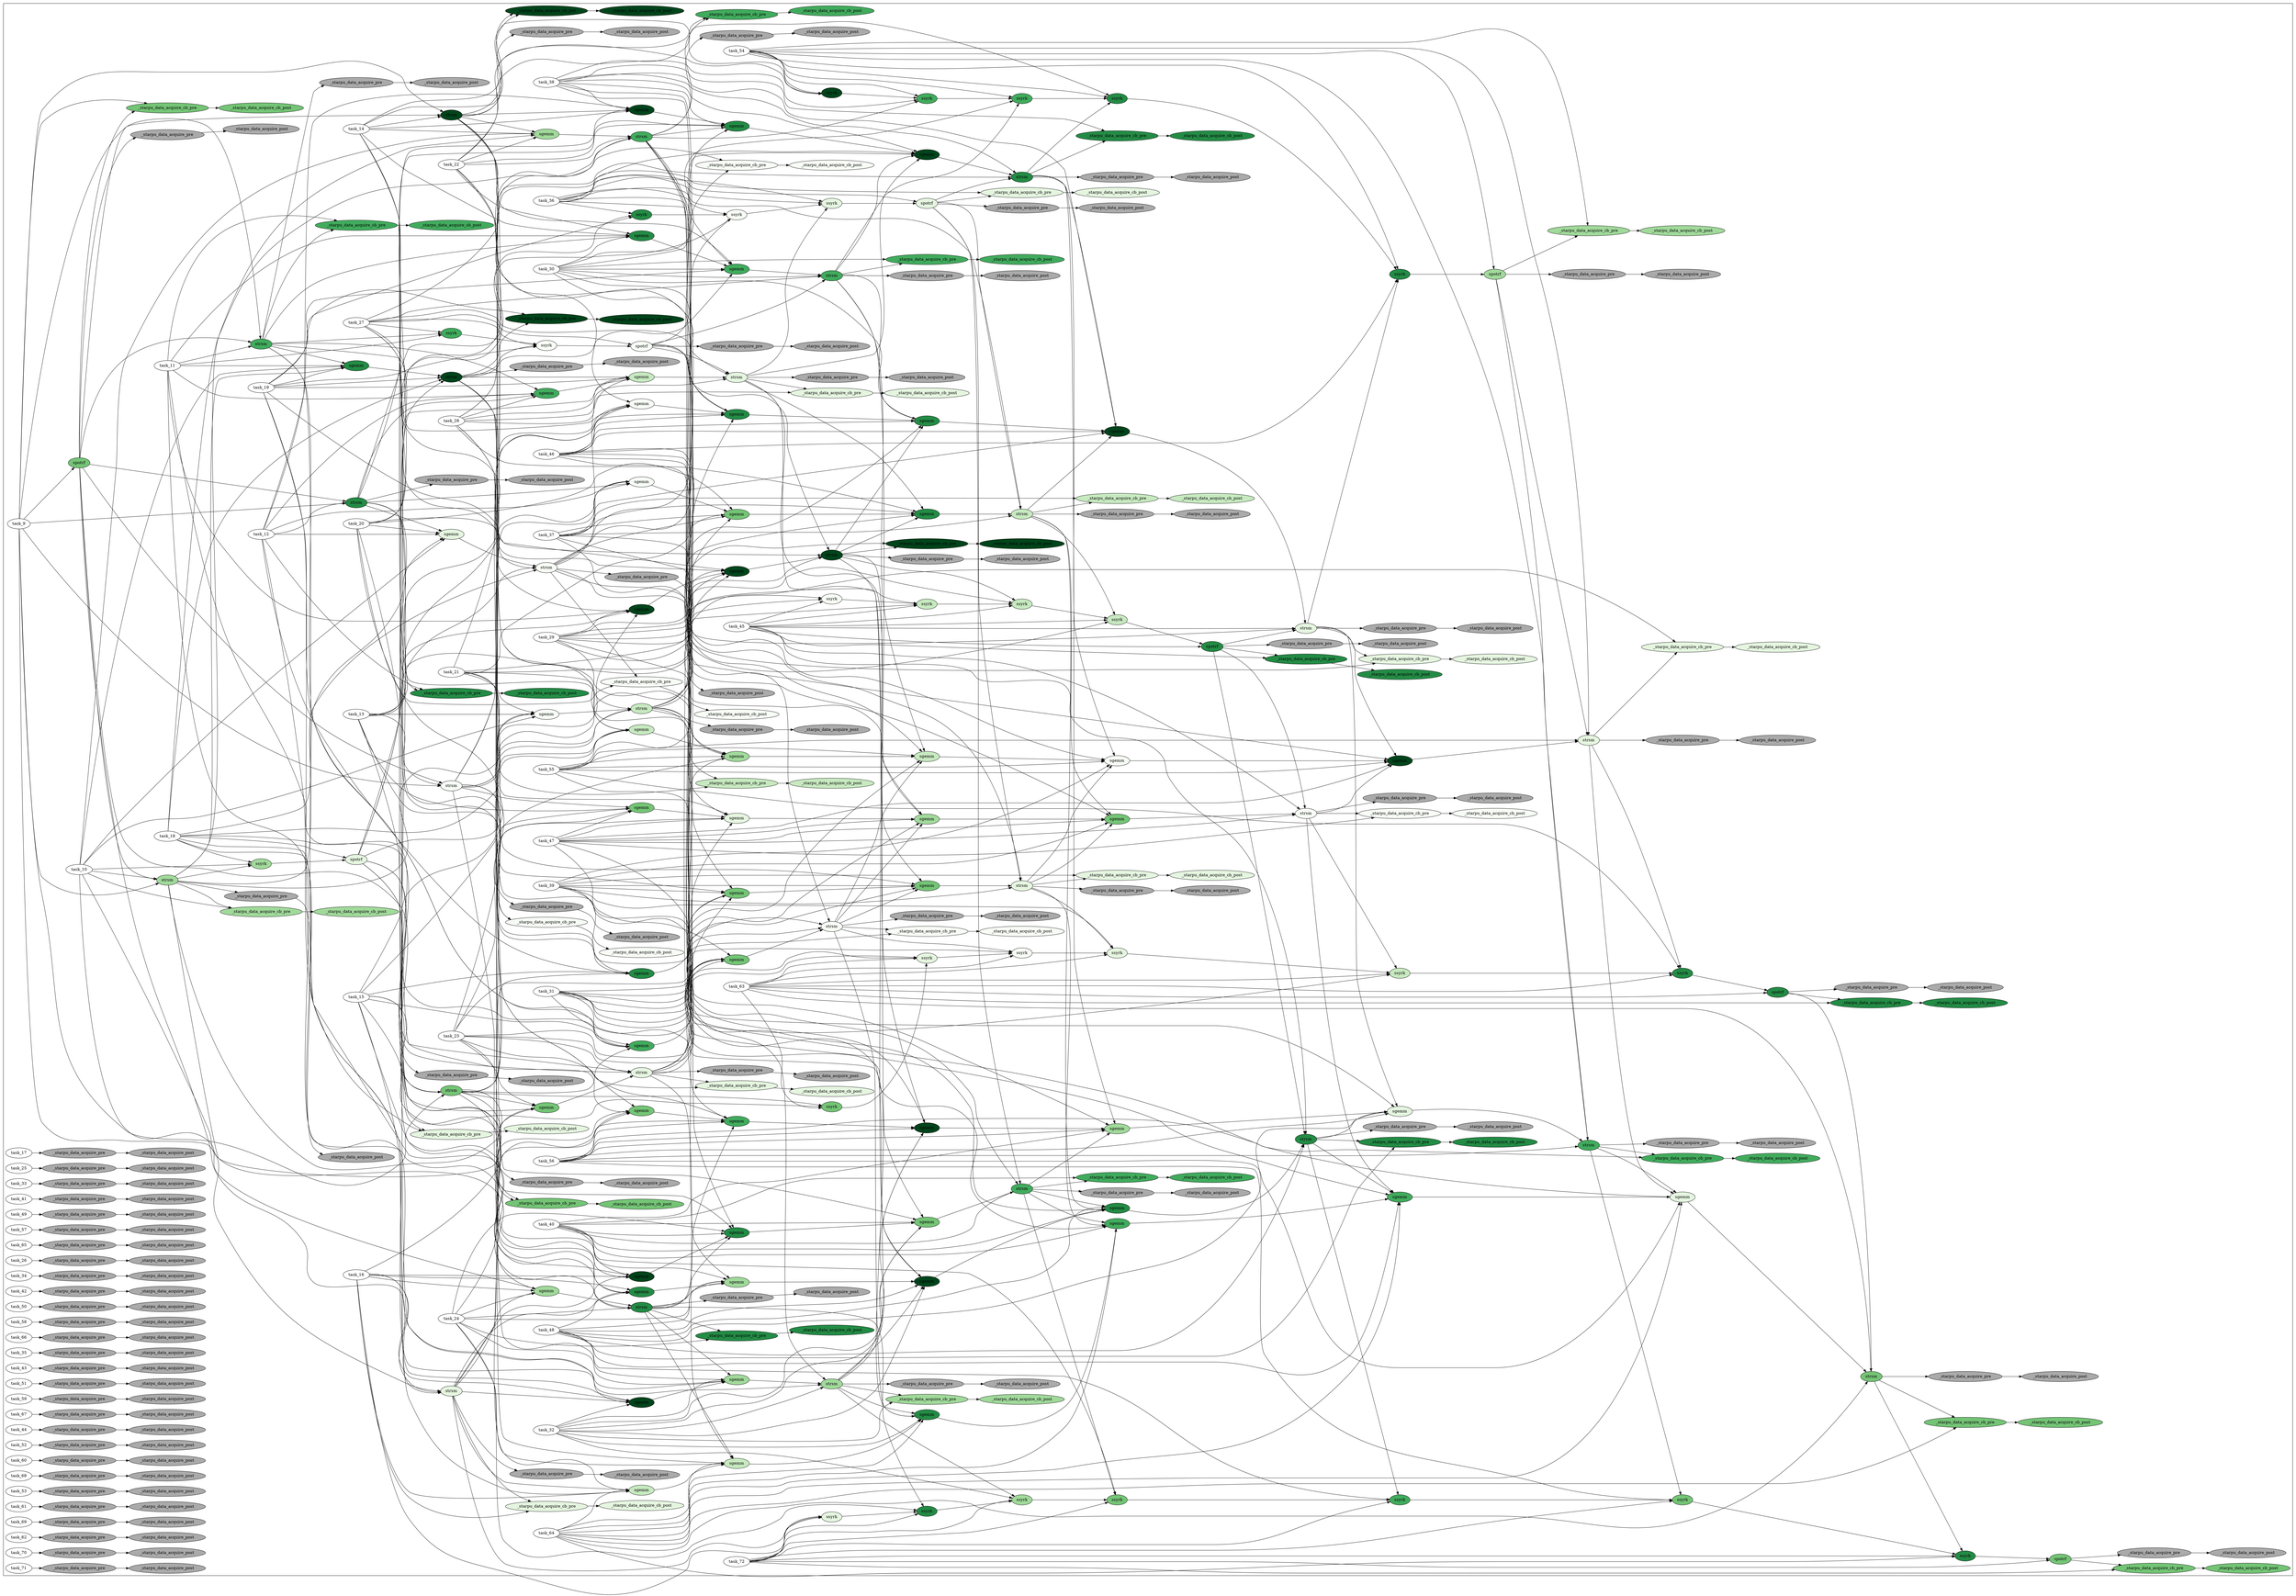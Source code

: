 digraph G {
	color=white
	rankdir=LR;
subgraph cluster_0 {
	color=black;
	 "task_9"->"task_73"
	 "task_73"->"task_74"
	 "task_9"->"task_74"
	 "task_10"->"task_74"
	 "task_73"->"task_75"
	 "task_9"->"task_75"
	 "task_11"->"task_75"
	 "task_73"->"task_76"
	 "task_9"->"task_76"
	 "task_12"->"task_76"
	 "task_73"->"task_77"
	 "task_9"->"task_77"
	 "task_13"->"task_77"
	 "task_73"->"task_78"
	 "task_9"->"task_78"
	 "task_14"->"task_78"
	 "task_73"->"task_79"
	 "task_9"->"task_79"
	 "task_15"->"task_79"
	 "task_73"->"task_80"
	 "task_9"->"task_80"
	 "task_16"->"task_80"
	 "task_82"->"task_81"
	 "task_73"->"task_82"
	 "task_9"->"task_82"
	 "task_74"->"task_83"
	 "task_10"->"task_83"
	 "task_18"->"task_83"
	 "task_74"->"task_84"
	 "task_10"->"task_84"
	 "task_75"->"task_84"
	 "task_11"->"task_84"
	 "task_19"->"task_84"
	 "task_74"->"task_85"
	 "task_10"->"task_85"
	 "task_76"->"task_85"
	 "task_12"->"task_85"
	 "task_20"->"task_85"
	 "task_74"->"task_86"
	 "task_10"->"task_86"
	 "task_77"->"task_86"
	 "task_13"->"task_86"
	 "task_21"->"task_86"
	 "task_74"->"task_87"
	 "task_10"->"task_87"
	 "task_78"->"task_87"
	 "task_14"->"task_87"
	 "task_22"->"task_87"
	 "task_74"->"task_88"
	 "task_10"->"task_88"
	 "task_79"->"task_88"
	 "task_15"->"task_88"
	 "task_23"->"task_88"
	 "task_74"->"task_89"
	 "task_10"->"task_89"
	 "task_80"->"task_89"
	 "task_16"->"task_89"
	 "task_24"->"task_89"
	 "task_91"->"task_90"
	 "task_74"->"task_91"
	 "task_10"->"task_91"
	 "task_75"->"task_92"
	 "task_11"->"task_92"
	 "task_27"->"task_92"
	 "task_75"->"task_93"
	 "task_11"->"task_93"
	 "task_76"->"task_93"
	 "task_12"->"task_93"
	 "task_28"->"task_93"
	 "task_75"->"task_94"
	 "task_11"->"task_94"
	 "task_77"->"task_94"
	 "task_13"->"task_94"
	 "task_29"->"task_94"
	 "task_75"->"task_95"
	 "task_11"->"task_95"
	 "task_78"->"task_95"
	 "task_14"->"task_95"
	 "task_30"->"task_95"
	 "task_75"->"task_96"
	 "task_11"->"task_96"
	 "task_79"->"task_96"
	 "task_15"->"task_96"
	 "task_31"->"task_96"
	 "task_75"->"task_97"
	 "task_11"->"task_97"
	 "task_80"->"task_97"
	 "task_16"->"task_97"
	 "task_32"->"task_97"
	 "task_99"->"task_98"
	 "task_75"->"task_99"
	 "task_11"->"task_99"
	 "task_76"->"task_100"
	 "task_12"->"task_100"
	 "task_36"->"task_100"
	 "task_76"->"task_101"
	 "task_12"->"task_101"
	 "task_77"->"task_101"
	 "task_13"->"task_101"
	 "task_37"->"task_101"
	 "task_76"->"task_102"
	 "task_12"->"task_102"
	 "task_78"->"task_102"
	 "task_14"->"task_102"
	 "task_38"->"task_102"
	 "task_76"->"task_103"
	 "task_12"->"task_103"
	 "task_79"->"task_103"
	 "task_15"->"task_103"
	 "task_39"->"task_103"
	 "task_76"->"task_104"
	 "task_12"->"task_104"
	 "task_80"->"task_104"
	 "task_16"->"task_104"
	 "task_40"->"task_104"
	 "task_106"->"task_105"
	 "task_76"->"task_106"
	 "task_12"->"task_106"
	 "task_77"->"task_107"
	 "task_13"->"task_107"
	 "task_45"->"task_107"
	 "task_77"->"task_108"
	 "task_13"->"task_108"
	 "task_78"->"task_108"
	 "task_14"->"task_108"
	 "task_46"->"task_108"
	 "task_77"->"task_109"
	 "task_13"->"task_109"
	 "task_79"->"task_109"
	 "task_15"->"task_109"
	 "task_47"->"task_109"
	 "task_77"->"task_110"
	 "task_13"->"task_110"
	 "task_80"->"task_110"
	 "task_16"->"task_110"
	 "task_48"->"task_110"
	 "task_112"->"task_111"
	 "task_77"->"task_112"
	 "task_13"->"task_112"
	 "task_78"->"task_113"
	 "task_14"->"task_113"
	 "task_54"->"task_113"
	 "task_78"->"task_114"
	 "task_14"->"task_114"
	 "task_79"->"task_114"
	 "task_15"->"task_114"
	 "task_55"->"task_114"
	 "task_78"->"task_115"
	 "task_14"->"task_115"
	 "task_80"->"task_115"
	 "task_16"->"task_115"
	 "task_56"->"task_115"
	 "task_117"->"task_116"
	 "task_78"->"task_117"
	 "task_14"->"task_117"
	 "task_79"->"task_118"
	 "task_15"->"task_118"
	 "task_63"->"task_118"
	 "task_79"->"task_119"
	 "task_15"->"task_119"
	 "task_80"->"task_119"
	 "task_16"->"task_119"
	 "task_64"->"task_119"
	 "task_121"->"task_120"
	 "task_79"->"task_121"
	 "task_15"->"task_121"
	 "task_80"->"task_122"
	 "task_16"->"task_122"
	 "task_72"->"task_122"
	 "task_124"->"task_123"
	 "task_80"->"task_124"
	 "task_16"->"task_124"
	 "task_83"->"task_125"
	 "task_18"->"task_125"
	 "task_125"->"task_126"
	 "task_18"->"task_126"
	 "task_84"->"task_126"
	 "task_19"->"task_126"
	 "task_125"->"task_127"
	 "task_18"->"task_127"
	 "task_85"->"task_127"
	 "task_20"->"task_127"
	 "task_125"->"task_128"
	 "task_18"->"task_128"
	 "task_86"->"task_128"
	 "task_21"->"task_128"
	 "task_125"->"task_129"
	 "task_18"->"task_129"
	 "task_87"->"task_129"
	 "task_22"->"task_129"
	 "task_125"->"task_130"
	 "task_18"->"task_130"
	 "task_88"->"task_130"
	 "task_23"->"task_130"
	 "task_125"->"task_131"
	 "task_18"->"task_131"
	 "task_89"->"task_131"
	 "task_24"->"task_131"
	 "task_133"->"task_132"
	 "task_125"->"task_133"
	 "task_18"->"task_133"
	 "task_126"->"task_134"
	 "task_19"->"task_134"
	 "task_92"->"task_134"
	 "task_27"->"task_134"
	 "task_126"->"task_135"
	 "task_19"->"task_135"
	 "task_127"->"task_135"
	 "task_20"->"task_135"
	 "task_93"->"task_135"
	 "task_28"->"task_135"
	 "task_126"->"task_136"
	 "task_19"->"task_136"
	 "task_128"->"task_136"
	 "task_21"->"task_136"
	 "task_94"->"task_136"
	 "task_29"->"task_136"
	 "task_126"->"task_137"
	 "task_19"->"task_137"
	 "task_129"->"task_137"
	 "task_22"->"task_137"
	 "task_95"->"task_137"
	 "task_30"->"task_137"
	 "task_126"->"task_138"
	 "task_19"->"task_138"
	 "task_130"->"task_138"
	 "task_23"->"task_138"
	 "task_96"->"task_138"
	 "task_31"->"task_138"
	 "task_126"->"task_139"
	 "task_19"->"task_139"
	 "task_131"->"task_139"
	 "task_24"->"task_139"
	 "task_97"->"task_139"
	 "task_32"->"task_139"
	 "task_141"->"task_140"
	 "task_126"->"task_141"
	 "task_19"->"task_141"
	 "task_127"->"task_142"
	 "task_20"->"task_142"
	 "task_100"->"task_142"
	 "task_36"->"task_142"
	 "task_127"->"task_143"
	 "task_20"->"task_143"
	 "task_128"->"task_143"
	 "task_21"->"task_143"
	 "task_101"->"task_143"
	 "task_37"->"task_143"
	 "task_127"->"task_144"
	 "task_20"->"task_144"
	 "task_129"->"task_144"
	 "task_22"->"task_144"
	 "task_102"->"task_144"
	 "task_38"->"task_144"
	 "task_127"->"task_145"
	 "task_20"->"task_145"
	 "task_130"->"task_145"
	 "task_23"->"task_145"
	 "task_103"->"task_145"
	 "task_39"->"task_145"
	 "task_127"->"task_146"
	 "task_20"->"task_146"
	 "task_131"->"task_146"
	 "task_24"->"task_146"
	 "task_104"->"task_146"
	 "task_40"->"task_146"
	 "task_148"->"task_147"
	 "task_127"->"task_148"
	 "task_20"->"task_148"
	 "task_128"->"task_149"
	 "task_21"->"task_149"
	 "task_107"->"task_149"
	 "task_45"->"task_149"
	 "task_128"->"task_150"
	 "task_21"->"task_150"
	 "task_129"->"task_150"
	 "task_22"->"task_150"
	 "task_108"->"task_150"
	 "task_46"->"task_150"
	 "task_128"->"task_151"
	 "task_21"->"task_151"
	 "task_130"->"task_151"
	 "task_23"->"task_151"
	 "task_109"->"task_151"
	 "task_47"->"task_151"
	 "task_128"->"task_152"
	 "task_21"->"task_152"
	 "task_131"->"task_152"
	 "task_24"->"task_152"
	 "task_110"->"task_152"
	 "task_48"->"task_152"
	 "task_154"->"task_153"
	 "task_128"->"task_154"
	 "task_21"->"task_154"
	 "task_129"->"task_155"
	 "task_22"->"task_155"
	 "task_113"->"task_155"
	 "task_54"->"task_155"
	 "task_129"->"task_156"
	 "task_22"->"task_156"
	 "task_130"->"task_156"
	 "task_23"->"task_156"
	 "task_114"->"task_156"
	 "task_55"->"task_156"
	 "task_129"->"task_157"
	 "task_22"->"task_157"
	 "task_131"->"task_157"
	 "task_24"->"task_157"
	 "task_115"->"task_157"
	 "task_56"->"task_157"
	 "task_159"->"task_158"
	 "task_129"->"task_159"
	 "task_22"->"task_159"
	 "task_130"->"task_160"
	 "task_23"->"task_160"
	 "task_118"->"task_160"
	 "task_63"->"task_160"
	 "task_130"->"task_161"
	 "task_23"->"task_161"
	 "task_131"->"task_161"
	 "task_24"->"task_161"
	 "task_119"->"task_161"
	 "task_64"->"task_161"
	 "task_163"->"task_162"
	 "task_130"->"task_163"
	 "task_23"->"task_163"
	 "task_131"->"task_164"
	 "task_24"->"task_164"
	 "task_122"->"task_164"
	 "task_72"->"task_164"
	 "task_166"->"task_165"
	 "task_131"->"task_166"
	 "task_24"->"task_166"
	 "task_134"->"task_167"
	 "task_27"->"task_167"
	 "task_167"->"task_168"
	 "task_27"->"task_168"
	 "task_135"->"task_168"
	 "task_28"->"task_168"
	 "task_167"->"task_169"
	 "task_27"->"task_169"
	 "task_136"->"task_169"
	 "task_29"->"task_169"
	 "task_167"->"task_170"
	 "task_27"->"task_170"
	 "task_137"->"task_170"
	 "task_30"->"task_170"
	 "task_167"->"task_171"
	 "task_27"->"task_171"
	 "task_138"->"task_171"
	 "task_31"->"task_171"
	 "task_167"->"task_172"
	 "task_27"->"task_172"
	 "task_139"->"task_172"
	 "task_32"->"task_172"
	 "task_174"->"task_173"
	 "task_167"->"task_174"
	 "task_27"->"task_174"
	 "task_168"->"task_175"
	 "task_28"->"task_175"
	 "task_142"->"task_175"
	 "task_36"->"task_175"
	 "task_168"->"task_176"
	 "task_28"->"task_176"
	 "task_169"->"task_176"
	 "task_29"->"task_176"
	 "task_143"->"task_176"
	 "task_37"->"task_176"
	 "task_168"->"task_177"
	 "task_28"->"task_177"
	 "task_170"->"task_177"
	 "task_30"->"task_177"
	 "task_144"->"task_177"
	 "task_38"->"task_177"
	 "task_168"->"task_178"
	 "task_28"->"task_178"
	 "task_171"->"task_178"
	 "task_31"->"task_178"
	 "task_145"->"task_178"
	 "task_39"->"task_178"
	 "task_168"->"task_179"
	 "task_28"->"task_179"
	 "task_172"->"task_179"
	 "task_32"->"task_179"
	 "task_146"->"task_179"
	 "task_40"->"task_179"
	 "task_181"->"task_180"
	 "task_168"->"task_181"
	 "task_28"->"task_181"
	 "task_169"->"task_182"
	 "task_29"->"task_182"
	 "task_149"->"task_182"
	 "task_45"->"task_182"
	 "task_169"->"task_183"
	 "task_29"->"task_183"
	 "task_170"->"task_183"
	 "task_30"->"task_183"
	 "task_150"->"task_183"
	 "task_46"->"task_183"
	 "task_169"->"task_184"
	 "task_29"->"task_184"
	 "task_171"->"task_184"
	 "task_31"->"task_184"
	 "task_151"->"task_184"
	 "task_47"->"task_184"
	 "task_169"->"task_185"
	 "task_29"->"task_185"
	 "task_172"->"task_185"
	 "task_32"->"task_185"
	 "task_152"->"task_185"
	 "task_48"->"task_185"
	 "task_187"->"task_186"
	 "task_169"->"task_187"
	 "task_29"->"task_187"
	 "task_170"->"task_188"
	 "task_30"->"task_188"
	 "task_155"->"task_188"
	 "task_54"->"task_188"
	 "task_170"->"task_189"
	 "task_30"->"task_189"
	 "task_171"->"task_189"
	 "task_31"->"task_189"
	 "task_156"->"task_189"
	 "task_55"->"task_189"
	 "task_170"->"task_190"
	 "task_30"->"task_190"
	 "task_172"->"task_190"
	 "task_32"->"task_190"
	 "task_157"->"task_190"
	 "task_56"->"task_190"
	 "task_192"->"task_191"
	 "task_170"->"task_192"
	 "task_30"->"task_192"
	 "task_171"->"task_193"
	 "task_31"->"task_193"
	 "task_160"->"task_193"
	 "task_63"->"task_193"
	 "task_171"->"task_194"
	 "task_31"->"task_194"
	 "task_172"->"task_194"
	 "task_32"->"task_194"
	 "task_161"->"task_194"
	 "task_64"->"task_194"
	 "task_196"->"task_195"
	 "task_171"->"task_196"
	 "task_31"->"task_196"
	 "task_172"->"task_197"
	 "task_32"->"task_197"
	 "task_164"->"task_197"
	 "task_72"->"task_197"
	 "task_199"->"task_198"
	 "task_172"->"task_199"
	 "task_32"->"task_199"
	 "task_175"->"task_200"
	 "task_36"->"task_200"
	 "task_200"->"task_201"
	 "task_36"->"task_201"
	 "task_176"->"task_201"
	 "task_37"->"task_201"
	 "task_200"->"task_202"
	 "task_36"->"task_202"
	 "task_177"->"task_202"
	 "task_38"->"task_202"
	 "task_200"->"task_203"
	 "task_36"->"task_203"
	 "task_178"->"task_203"
	 "task_39"->"task_203"
	 "task_200"->"task_204"
	 "task_36"->"task_204"
	 "task_179"->"task_204"
	 "task_40"->"task_204"
	 "task_206"->"task_205"
	 "task_200"->"task_206"
	 "task_36"->"task_206"
	 "task_201"->"task_207"
	 "task_37"->"task_207"
	 "task_182"->"task_207"
	 "task_45"->"task_207"
	 "task_201"->"task_208"
	 "task_37"->"task_208"
	 "task_202"->"task_208"
	 "task_38"->"task_208"
	 "task_183"->"task_208"
	 "task_46"->"task_208"
	 "task_201"->"task_209"
	 "task_37"->"task_209"
	 "task_203"->"task_209"
	 "task_39"->"task_209"
	 "task_184"->"task_209"
	 "task_47"->"task_209"
	 "task_201"->"task_210"
	 "task_37"->"task_210"
	 "task_204"->"task_210"
	 "task_40"->"task_210"
	 "task_185"->"task_210"
	 "task_48"->"task_210"
	 "task_212"->"task_211"
	 "task_201"->"task_212"
	 "task_37"->"task_212"
	 "task_202"->"task_213"
	 "task_38"->"task_213"
	 "task_188"->"task_213"
	 "task_54"->"task_213"
	 "task_202"->"task_214"
	 "task_38"->"task_214"
	 "task_203"->"task_214"
	 "task_39"->"task_214"
	 "task_189"->"task_214"
	 "task_55"->"task_214"
	 "task_202"->"task_215"
	 "task_38"->"task_215"
	 "task_204"->"task_215"
	 "task_40"->"task_215"
	 "task_190"->"task_215"
	 "task_56"->"task_215"
	 "task_217"->"task_216"
	 "task_202"->"task_217"
	 "task_38"->"task_217"
	 "task_203"->"task_218"
	 "task_39"->"task_218"
	 "task_193"->"task_218"
	 "task_63"->"task_218"
	 "task_203"->"task_219"
	 "task_39"->"task_219"
	 "task_204"->"task_219"
	 "task_40"->"task_219"
	 "task_194"->"task_219"
	 "task_64"->"task_219"
	 "task_221"->"task_220"
	 "task_203"->"task_221"
	 "task_39"->"task_221"
	 "task_204"->"task_222"
	 "task_40"->"task_222"
	 "task_197"->"task_222"
	 "task_72"->"task_222"
	 "task_224"->"task_223"
	 "task_204"->"task_224"
	 "task_40"->"task_224"
	 "task_207"->"task_225"
	 "task_45"->"task_225"
	 "task_225"->"task_226"
	 "task_45"->"task_226"
	 "task_208"->"task_226"
	 "task_46"->"task_226"
	 "task_225"->"task_227"
	 "task_45"->"task_227"
	 "task_209"->"task_227"
	 "task_47"->"task_227"
	 "task_225"->"task_228"
	 "task_45"->"task_228"
	 "task_210"->"task_228"
	 "task_48"->"task_228"
	 "task_230"->"task_229"
	 "task_225"->"task_230"
	 "task_45"->"task_230"
	 "task_226"->"task_231"
	 "task_46"->"task_231"
	 "task_213"->"task_231"
	 "task_54"->"task_231"
	 "task_226"->"task_232"
	 "task_46"->"task_232"
	 "task_227"->"task_232"
	 "task_47"->"task_232"
	 "task_214"->"task_232"
	 "task_55"->"task_232"
	 "task_226"->"task_233"
	 "task_46"->"task_233"
	 "task_228"->"task_233"
	 "task_48"->"task_233"
	 "task_215"->"task_233"
	 "task_56"->"task_233"
	 "task_235"->"task_234"
	 "task_226"->"task_235"
	 "task_46"->"task_235"
	 "task_227"->"task_236"
	 "task_47"->"task_236"
	 "task_218"->"task_236"
	 "task_63"->"task_236"
	 "task_227"->"task_237"
	 "task_47"->"task_237"
	 "task_228"->"task_237"
	 "task_48"->"task_237"
	 "task_219"->"task_237"
	 "task_64"->"task_237"
	 "task_239"->"task_238"
	 "task_227"->"task_239"
	 "task_47"->"task_239"
	 "task_228"->"task_240"
	 "task_48"->"task_240"
	 "task_222"->"task_240"
	 "task_72"->"task_240"
	 "task_242"->"task_241"
	 "task_228"->"task_242"
	 "task_48"->"task_242"
	 "task_231"->"task_243"
	 "task_54"->"task_243"
	 "task_243"->"task_244"
	 "task_54"->"task_244"
	 "task_232"->"task_244"
	 "task_55"->"task_244"
	 "task_243"->"task_245"
	 "task_54"->"task_245"
	 "task_233"->"task_245"
	 "task_56"->"task_245"
	 "task_247"->"task_246"
	 "task_243"->"task_247"
	 "task_54"->"task_247"
	 "task_244"->"task_248"
	 "task_55"->"task_248"
	 "task_236"->"task_248"
	 "task_63"->"task_248"
	 "task_244"->"task_249"
	 "task_55"->"task_249"
	 "task_245"->"task_249"
	 "task_56"->"task_249"
	 "task_237"->"task_249"
	 "task_64"->"task_249"
	 "task_251"->"task_250"
	 "task_244"->"task_251"
	 "task_55"->"task_251"
	 "task_245"->"task_252"
	 "task_56"->"task_252"
	 "task_240"->"task_252"
	 "task_72"->"task_252"
	 "task_254"->"task_253"
	 "task_245"->"task_254"
	 "task_56"->"task_254"
	 "task_248"->"task_255"
	 "task_63"->"task_255"
	 "task_255"->"task_256"
	 "task_63"->"task_256"
	 "task_249"->"task_256"
	 "task_64"->"task_256"
	 "task_258"->"task_257"
	 "task_255"->"task_258"
	 "task_63"->"task_258"
	 "task_256"->"task_259"
	 "task_64"->"task_259"
	 "task_252"->"task_259"
	 "task_72"->"task_259"
	 "task_261"->"task_260"
	 "task_256"->"task_261"
	 "task_64"->"task_261"
	 "task_259"->"task_262"
	 "task_72"->"task_262"
	 "task_264"->"task_263"
	 "task_262"->"task_264"
	 "task_72"->"task_264"
	 "task_81" [ style=filled, label="_starpu_data_acquire_cb_post", fillcolor="/greens9/5"]
	 "task_82" [ style=filled, label="_starpu_data_acquire_cb_pre", fillcolor="/greens9/5"]
	 "task_73" [ style=filled, label="spotrf", fillcolor="/greens9/5"]
	 "task_120" [ style=filled, label="_starpu_data_acquire_cb_post", fillcolor="/greens9/5"]
	 "task_116" [ style=filled, label="_starpu_data_acquire_cb_post", fillcolor="/greens9/9"]
	 "task_121" [ style=filled, label="_starpu_data_acquire_cb_pre", fillcolor="/greens9/5"]
	 "task_117" [ style=filled, label="_starpu_data_acquire_cb_pre", fillcolor="/greens9/9"]
	 "task_79" [ style=filled, label="strsm", fillcolor="/greens9/5"]
	 "task_78" [ style=filled, label="strsm", fillcolor="/greens9/9"]
	 "task_123" [ style=filled, label="_starpu_data_acquire_cb_post", fillcolor="/greens9/2"]
	 "task_124" [ style=filled, label="_starpu_data_acquire_cb_pre", fillcolor="/greens9/2"]
	 "task_80" [ style=filled, label="strsm", fillcolor="/greens9/2"]
	 "task_105" [ style=filled, label="_starpu_data_acquire_cb_post", fillcolor="/greens9/7"]
	 "task_106" [ style=filled, label="_starpu_data_acquire_cb_pre", fillcolor="/greens9/7"]
	 "task_76" [ style=filled, label="strsm", fillcolor="/greens9/7"]
	 "task_118" [ style=filled, label="ssyrk", fillcolor="/greens9/5"]
	 "task_113" [ style=filled, label="ssyrk", fillcolor="/greens9/9"]
	 "task_114" [ style=filled, label="sgemm", fillcolor="/greens9/3"]
	 "task_90" [ style=filled, label="_starpu_data_acquire_cb_post", fillcolor="/greens9/4"]
	 "task_91" [ style=filled, label="_starpu_data_acquire_cb_pre", fillcolor="/greens9/4"]
	 "task_74" [ style=filled, label="strsm", fillcolor="/greens9/4"]
	 "task_122" [ style=filled, label="ssyrk", fillcolor="/greens9/2"]
	 "task_111" [ style=filled, label="_starpu_data_acquire_cb_post", fillcolor="/greens9/1"]
	 "task_112" [ style=filled, label="_starpu_data_acquire_cb_pre", fillcolor="/greens9/1"]
	 "task_77" [ style=filled, label="strsm", fillcolor="/greens9/1"]
	 "task_100" [ style=filled, label="ssyrk", fillcolor="/greens9/7"]
	 "task_102" [ style=filled, label="sgemm", fillcolor="/greens9/9"]
	 "task_85" [ style=filled, label="sgemm", fillcolor="/greens9/2"]
	 "task_83" [ style=filled, label="ssyrk", fillcolor="/greens9/4"]
	 "task_98" [ style=filled, label="_starpu_data_acquire_cb_post", fillcolor="/greens9/6"]
	 "task_99" [ style=filled, label="_starpu_data_acquire_cb_pre", fillcolor="/greens9/6"]
	 "task_75" [ style=filled, label="strsm", fillcolor="/greens9/6"]
	 "task_103" [ style=filled, label="sgemm", fillcolor="/greens9/7"]
	 "task_107" [ style=filled, label="ssyrk", fillcolor="/greens9/1"]
	 "task_92" [ style=filled, label="ssyrk", fillcolor="/greens9/6"]
	 "task_115" [ style=filled, label="sgemm", fillcolor="/greens9/5"]
	 "task_86" [ style=filled, label="sgemm", fillcolor="/greens9/1"]
	 "task_104" [ style=filled, label="sgemm", fillcolor="/greens9/9"]
	 "task_87" [ style=filled, label="sgemm", fillcolor="/greens9/4"]
	 "task_84" [ style=filled, label="sgemm", fillcolor="/greens9/7"]
	 "task_94" [ style=filled, label="sgemm", fillcolor="/greens9/9"]
	 "task_93" [ style=filled, label="sgemm", fillcolor="/greens9/6"]
	 "task_101" [ style=filled, label="sgemm", fillcolor="/greens9/1"]
	 "task_88" [ style=filled, label="sgemm", fillcolor="/greens9/5"]
	 "task_95" [ style=filled, label="sgemm", fillcolor="/greens9/7"]
	 "task_108" [ style=filled, label="sgemm", fillcolor="/greens9/1"]
	 "task_89" [ style=filled, label="sgemm", fillcolor="/greens9/4"]
	 "task_119" [ style=filled, label="sgemm", fillcolor="/greens9/3"]
	 "task_97" [ style=filled, label="sgemm", fillcolor="/greens9/9"]
	 "task_96" [ style=filled, label="sgemm", fillcolor="/greens9/6"]
	 "task_110" [ style=filled, label="sgemm", fillcolor="/greens9/7"]
	 "task_109" [ style=filled, label="sgemm", fillcolor="/greens9/5"]
	 "task_132" [ style=filled, label="_starpu_data_acquire_cb_post", fillcolor="/greens9/2"]
	 "task_133" [ style=filled, label="_starpu_data_acquire_cb_pre", fillcolor="/greens9/2"]
	 "task_125" [ style=filled, label="spotrf", fillcolor="/greens9/2"]
	 "task_153" [ style=filled, label="_starpu_data_acquire_cb_post", fillcolor="/greens9/3"]
	 "task_154" [ style=filled, label="_starpu_data_acquire_cb_pre", fillcolor="/greens9/3"]
	 "task_128" [ style=filled, label="strsm", fillcolor="/greens9/3"]
	 "task_147" [ style=filled, label="_starpu_data_acquire_cb_post", fillcolor="/greens9/1"]
	 "task_148" [ style=filled, label="_starpu_data_acquire_cb_pre", fillcolor="/greens9/1"]
	 "task_127" [ style=filled, label="strsm", fillcolor="/greens9/1"]
	 "task_142" [ style=filled, label="ssyrk", fillcolor="/greens9/1"]
	 "task_149" [ style=filled, label="ssyrk", fillcolor="/greens9/3"]
	 "task_140" [ style=filled, label="_starpu_data_acquire_cb_post", fillcolor="/greens9/9"]
	 "task_141" [ style=filled, label="_starpu_data_acquire_cb_pre", fillcolor="/greens9/9"]
	 "task_126" [ style=filled, label="strsm", fillcolor="/greens9/9"]
	 "task_165" [ style=filled, label="_starpu_data_acquire_cb_post", fillcolor="/greens9/7"]
	 "task_166" [ style=filled, label="_starpu_data_acquire_cb_pre", fillcolor="/greens9/7"]
	 "task_162" [ style=filled, label="_starpu_data_acquire_cb_post", fillcolor="/greens9/2"]
	 "task_131" [ style=filled, label="strsm", fillcolor="/greens9/7"]
	 "task_163" [ style=filled, label="_starpu_data_acquire_cb_pre", fillcolor="/greens9/2"]
	 "task_158" [ style=filled, label="_starpu_data_acquire_cb_post", fillcolor="/greens9/6"]
	 "task_130" [ style=filled, label="strsm", fillcolor="/greens9/2"]
	 "task_159" [ style=filled, label="_starpu_data_acquire_cb_pre", fillcolor="/greens9/6"]
	 "task_129" [ style=filled, label="strsm", fillcolor="/greens9/6"]
	 "task_164" [ style=filled, label="ssyrk", fillcolor="/greens9/7"]
	 "task_143" [ style=filled, label="sgemm", fillcolor="/greens9/5"]
	 "task_155" [ style=filled, label="ssyrk", fillcolor="/greens9/6"]
	 "task_139" [ style=filled, label="sgemm", fillcolor="/greens9/4"]
	 "task_146" [ style=filled, label="sgemm", fillcolor="/greens9/7"]
	 "task_134" [ style=filled, label="ssyrk", fillcolor="/greens9/1"]
	 "task_144" [ style=filled, label="sgemm", fillcolor="/greens9/7"]
	 "task_160" [ style=filled, label="ssyrk", fillcolor="/greens9/2"]
	 "task_135" [ style=filled, label="sgemm", fillcolor="/greens9/3"]
	 "task_138" [ style=filled, label="sgemm", fillcolor="/greens9/5"]
	 "task_152" [ style=filled, label="sgemm", fillcolor="/greens9/4"]
	 "task_137" [ style=filled, label="sgemm", fillcolor="/greens9/6"]
	 "task_150" [ style=filled, label="sgemm", fillcolor="/greens9/7"]
	 "task_156" [ style=filled, label="sgemm", fillcolor="/greens9/4"]
	 "task_161" [ style=filled, label="sgemm", fillcolor="/greens9/3"]
	 "task_151" [ style=filled, label="sgemm", fillcolor="/greens9/2"]
	 "task_157" [ style=filled, label="sgemm", fillcolor="/greens9/6"]
	 "task_173" [ style=filled, label="_starpu_data_acquire_cb_post", fillcolor="/greens9/1"]
	 "task_136" [ style=filled, label="sgemm", fillcolor="/greens9/9"]
	 "task_174" [ style=filled, label="_starpu_data_acquire_cb_pre", fillcolor="/greens9/1"]
	 "task_167" [ style=filled, label="spotrf", fillcolor="/greens9/1"]
	 "task_186" [ style=filled, label="_starpu_data_acquire_cb_post", fillcolor="/greens9/9"]
	 "task_187" [ style=filled, label="_starpu_data_acquire_cb_pre", fillcolor="/greens9/9"]
	 "task_169" [ style=filled, label="strsm", fillcolor="/greens9/9"]
	 "task_198" [ style=filled, label="_starpu_data_acquire_cb_post", fillcolor="/greens9/4"]
	 "task_199" [ style=filled, label="_starpu_data_acquire_cb_pre", fillcolor="/greens9/4"]
	 "task_172" [ style=filled, label="strsm", fillcolor="/greens9/4"]
	 "task_180" [ style=filled, label="_starpu_data_acquire_cb_post", fillcolor="/greens9/2"]
	 "task_181" [ style=filled, label="_starpu_data_acquire_cb_pre", fillcolor="/greens9/2"]
	 "task_168" [ style=filled, label="strsm", fillcolor="/greens9/2"]
	 "task_145" [ style=filled, label="sgemm", fillcolor="/greens9/5"]
	 "task_195" [ style=filled, label="_starpu_data_acquire_cb_post", fillcolor="/greens9/1"]
	 "task_196" [ style=filled, label="_starpu_data_acquire_cb_pre", fillcolor="/greens9/1"]
	 "task_171" [ style=filled, label="strsm", fillcolor="/greens9/1"]
	 "task_191" [ style=filled, label="_starpu_data_acquire_cb_post", fillcolor="/greens9/6"]
	 "task_192" [ style=filled, label="_starpu_data_acquire_cb_pre", fillcolor="/greens9/6"]
	 "task_170" [ style=filled, label="strsm", fillcolor="/greens9/6"]
	 "task_185" [ style=filled, label="sgemm", fillcolor="/greens9/9"]
	 "task_176" [ style=filled, label="sgemm", fillcolor="/greens9/7"]
	 "task_197" [ style=filled, label="ssyrk", fillcolor="/greens9/4"]
	 "task_182" [ style=filled, label="ssyrk", fillcolor="/greens9/3"]
	 "task_178" [ style=filled, label="sgemm", fillcolor="/greens9/5"]
	 "task_175" [ style=filled, label="ssyrk", fillcolor="/greens9/2"]
	 "task_177" [ style=filled, label="sgemm", fillcolor="/greens9/9"]
	 "task_183" [ style=filled, label="sgemm", fillcolor="/greens9/7"]
	 "task_193" [ style=filled, label="ssyrk", fillcolor="/greens9/1"]
	 "task_188" [ style=filled, label="ssyrk", fillcolor="/greens9/6"]
	 "task_189" [ style=filled, label="sgemm", fillcolor="/greens9/3"]
	 "task_184" [ style=filled, label="sgemm", fillcolor="/greens9/4"]
	 "task_179" [ style=filled, label="sgemm", fillcolor="/greens9/5"]
	 "task_194" [ style=filled, label="sgemm", fillcolor="/greens9/7"]
	 "task_190" [ style=filled, label="sgemm", fillcolor="/greens9/9"]
	 "task_205" [ style=filled, label="_starpu_data_acquire_cb_post", fillcolor="/greens9/2"]
	 "task_206" [ style=filled, label="_starpu_data_acquire_cb_pre", fillcolor="/greens9/2"]
	 "task_200" [ style=filled, label="spotrf", fillcolor="/greens9/2"]
	 "task_223" [ style=filled, label="_starpu_data_acquire_cb_post", fillcolor="/greens9/6"]
	 "task_224" [ style=filled, label="_starpu_data_acquire_cb_pre", fillcolor="/greens9/6"]
	 "task_204" [ style=filled, label="strsm", fillcolor="/greens9/6"]
	 "task_220" [ style=filled, label="_starpu_data_acquire_cb_post", fillcolor="/greens9/2"]
	 "task_221" [ style=filled, label="_starpu_data_acquire_cb_pre", fillcolor="/greens9/2"]
	 "task_203" [ style=filled, label="strsm", fillcolor="/greens9/2"]
	 "task_216" [ style=filled, label="_starpu_data_acquire_cb_post", fillcolor="/greens9/7"]
	 "task_217" [ style=filled, label="_starpu_data_acquire_cb_pre", fillcolor="/greens9/7"]
	 "task_202" [ style=filled, label="strsm", fillcolor="/greens9/7"]
	 "task_211" [ style=filled, label="_starpu_data_acquire_cb_post", fillcolor="/greens9/3"]
	 "task_212" [ style=filled, label="_starpu_data_acquire_cb_pre", fillcolor="/greens9/3"]
	 "task_201" [ style=filled, label="strsm", fillcolor="/greens9/3"]
	 "task_222" [ style=filled, label="ssyrk", fillcolor="/greens9/5"]
	 "task_213" [ style=filled, label="ssyrk", fillcolor="/greens9/7"]
	 "task_218" [ style=filled, label="ssyrk", fillcolor="/greens9/2"]
	 "task_209" [ style=filled, label="sgemm", fillcolor="/greens9/5"]
	 "task_210" [ style=filled, label="sgemm", fillcolor="/greens9/7"]
	 "task_214" [ style=filled, label="sgemm", fillcolor="/greens9/1"]
	 "task_219" [ style=filled, label="sgemm", fillcolor="/greens9/6"]
	 "task_207" [ style=filled, label="ssyrk", fillcolor="/greens9/3"]
	 "task_215" [ style=filled, label="sgemm", fillcolor="/greens9/4"]
	 "task_208" [ style=filled, label="sgemm", fillcolor="/greens9/9"]
	 "task_229" [ style=filled, label="_starpu_data_acquire_cb_post", fillcolor="/greens9/7"]
	 "task_230" [ style=filled, label="_starpu_data_acquire_cb_pre", fillcolor="/greens9/7"]
	 "task_225" [ style=filled, label="spotrf", fillcolor="/greens9/7"]
	 "task_241" [ style=filled, label="_starpu_data_acquire_cb_post", fillcolor="/greens9/7"]
	 "task_242" [ style=filled, label="_starpu_data_acquire_cb_pre", fillcolor="/greens9/7"]
	 "task_228" [ style=filled, label="strsm", fillcolor="/greens9/7"]
	 "task_234" [ style=filled, label="_starpu_data_acquire_cb_post", fillcolor="/greens9/2"]
	 "task_235" [ style=filled, label="_starpu_data_acquire_cb_pre", fillcolor="/greens9/2"]
	 "task_226" [ style=filled, label="strsm", fillcolor="/greens9/2"]
	 "task_231" [ style=filled, label="ssyrk", fillcolor="/greens9/7"]
	 "task_240" [ style=filled, label="ssyrk", fillcolor="/greens9/6"]
	 "task_238" [ style=filled, label="_starpu_data_acquire_cb_post", fillcolor="/greens9/1"]
	 "task_239" [ style=filled, label="_starpu_data_acquire_cb_pre", fillcolor="/greens9/1"]
	 "task_227" [ style=filled, label="strsm", fillcolor="/greens9/1"]
	 "task_233" [ style=filled, label="sgemm", fillcolor="/greens9/2"]
	 "task_237" [ style=filled, label="sgemm", fillcolor="/greens9/6"]
	 "task_232" [ style=filled, label="sgemm", fillcolor="/greens9/9"]
	 "task_236" [ style=filled, label="ssyrk", fillcolor="/greens9/3"]
	 "task_246" [ style=filled, label="_starpu_data_acquire_cb_post", fillcolor="/greens9/4"]
	 "task_247" [ style=filled, label="_starpu_data_acquire_cb_pre", fillcolor="/greens9/4"]
	 "task_243" [ style=filled, label="spotrf", fillcolor="/greens9/4"]
	 "task_253" [ style=filled, label="_starpu_data_acquire_cb_post", fillcolor="/greens9/6"]
	 "task_254" [ style=filled, label="_starpu_data_acquire_cb_pre", fillcolor="/greens9/6"]
	 "task_245" [ style=filled, label="strsm", fillcolor="/greens9/6"]
	 "task_250" [ style=filled, label="_starpu_data_acquire_cb_post", fillcolor="/greens9/2"]
	 "task_251" [ style=filled, label="_starpu_data_acquire_cb_pre", fillcolor="/greens9/2"]
	 "task_244" [ style=filled, label="strsm", fillcolor="/greens9/2"]
	 "task_248" [ style=filled, label="ssyrk", fillcolor="/greens9/7"]
	 "task_252" [ style=filled, label="ssyrk", fillcolor="/greens9/5"]
	 "task_249" [ style=filled, label="sgemm", fillcolor="/greens9/2"]
	 "task_257" [ style=filled, label="_starpu_data_acquire_cb_post", fillcolor="/greens9/7"]
	 "task_258" [ style=filled, label="_starpu_data_acquire_cb_pre", fillcolor="/greens9/7"]
	 "task_255" [ style=filled, label="spotrf", fillcolor="/greens9/7"]
	 "task_260" [ style=filled, label="_starpu_data_acquire_cb_post", fillcolor="/greens9/5"]
	 "task_261" [ style=filled, label="_starpu_data_acquire_cb_pre", fillcolor="/greens9/5"]
	 "task_256" [ style=filled, label="strsm", fillcolor="/greens9/5"]
	 "task_259" [ style=filled, label="ssyrk", fillcolor="/greens9/7"]
	 "task_263" [ style=filled, label="_starpu_data_acquire_cb_post", fillcolor="/greens9/5"]
	 "task_264" [ style=filled, label="_starpu_data_acquire_cb_pre", fillcolor="/greens9/5"]
	 "task_262" [ style=filled, label="spotrf", fillcolor="/greens9/5"]
	 "task_266"->"task_265"
	 "task_73"->"task_266"
	 "task_266" [ style=filled, label="_starpu_data_acquire_pre", fillcolor="#aaaaaa"]
	 "task_265" [ style=filled, label="_starpu_data_acquire_post", fillcolor="#aaaaaa"]
	 "task_268"->"task_267"
	 "task_17"->"task_268"
	 "task_268" [ style=filled, label="_starpu_data_acquire_pre", fillcolor="#aaaaaa"]
	 "task_267" [ style=filled, label="_starpu_data_acquire_post", fillcolor="#aaaaaa"]
	 "task_270"->"task_269"
	 "task_25"->"task_270"
	 "task_270" [ style=filled, label="_starpu_data_acquire_pre", fillcolor="#aaaaaa"]
	 "task_269" [ style=filled, label="_starpu_data_acquire_post", fillcolor="#aaaaaa"]
	 "task_272"->"task_271"
	 "task_33"->"task_272"
	 "task_272" [ style=filled, label="_starpu_data_acquire_pre", fillcolor="#aaaaaa"]
	 "task_271" [ style=filled, label="_starpu_data_acquire_post", fillcolor="#aaaaaa"]
	 "task_274"->"task_273"
	 "task_41"->"task_274"
	 "task_274" [ style=filled, label="_starpu_data_acquire_pre", fillcolor="#aaaaaa"]
	 "task_273" [ style=filled, label="_starpu_data_acquire_post", fillcolor="#aaaaaa"]
	 "task_276"->"task_275"
	 "task_49"->"task_276"
	 "task_276" [ style=filled, label="_starpu_data_acquire_pre", fillcolor="#aaaaaa"]
	 "task_275" [ style=filled, label="_starpu_data_acquire_post", fillcolor="#aaaaaa"]
	 "task_278"->"task_277"
	 "task_57"->"task_278"
	 "task_278" [ style=filled, label="_starpu_data_acquire_pre", fillcolor="#aaaaaa"]
	 "task_277" [ style=filled, label="_starpu_data_acquire_post", fillcolor="#aaaaaa"]
	 "task_280"->"task_279"
	 "task_65"->"task_280"
	 "task_280" [ style=filled, label="_starpu_data_acquire_pre", fillcolor="#aaaaaa"]
	 "task_279" [ style=filled, label="_starpu_data_acquire_post", fillcolor="#aaaaaa"]
	 "task_282"->"task_281"
	 "task_74"->"task_282"
	 "task_282" [ style=filled, label="_starpu_data_acquire_pre", fillcolor="#aaaaaa"]
	 "task_281" [ style=filled, label="_starpu_data_acquire_post", fillcolor="#aaaaaa"]
	 "task_284"->"task_283"
	 "task_125"->"task_284"
	 "task_284" [ style=filled, label="_starpu_data_acquire_pre", fillcolor="#aaaaaa"]
	 "task_283" [ style=filled, label="_starpu_data_acquire_post", fillcolor="#aaaaaa"]
	 "task_286"->"task_285"
	 "task_26"->"task_286"
	 "task_286" [ style=filled, label="_starpu_data_acquire_pre", fillcolor="#aaaaaa"]
	 "task_285" [ style=filled, label="_starpu_data_acquire_post", fillcolor="#aaaaaa"]
	 "task_288"->"task_287"
	 "task_34"->"task_288"
	 "task_288" [ style=filled, label="_starpu_data_acquire_pre", fillcolor="#aaaaaa"]
	 "task_287" [ style=filled, label="_starpu_data_acquire_post", fillcolor="#aaaaaa"]
	 "task_290"->"task_289"
	 "task_42"->"task_290"
	 "task_290" [ style=filled, label="_starpu_data_acquire_pre", fillcolor="#aaaaaa"]
	 "task_289" [ style=filled, label="_starpu_data_acquire_post", fillcolor="#aaaaaa"]
	 "task_292"->"task_291"
	 "task_50"->"task_292"
	 "task_292" [ style=filled, label="_starpu_data_acquire_pre", fillcolor="#aaaaaa"]
	 "task_291" [ style=filled, label="_starpu_data_acquire_post", fillcolor="#aaaaaa"]
	 "task_294"->"task_293"
	 "task_58"->"task_294"
	 "task_294" [ style=filled, label="_starpu_data_acquire_pre", fillcolor="#aaaaaa"]
	 "task_293" [ style=filled, label="_starpu_data_acquire_post", fillcolor="#aaaaaa"]
	 "task_296"->"task_295"
	 "task_66"->"task_296"
	 "task_296" [ style=filled, label="_starpu_data_acquire_pre", fillcolor="#aaaaaa"]
	 "task_295" [ style=filled, label="_starpu_data_acquire_post", fillcolor="#aaaaaa"]
	 "task_298"->"task_297"
	 "task_75"->"task_298"
	 "task_298" [ style=filled, label="_starpu_data_acquire_pre", fillcolor="#aaaaaa"]
	 "task_297" [ style=filled, label="_starpu_data_acquire_post", fillcolor="#aaaaaa"]
	 "task_300"->"task_299"
	 "task_126"->"task_300"
	 "task_300" [ style=filled, label="_starpu_data_acquire_pre", fillcolor="#aaaaaa"]
	 "task_299" [ style=filled, label="_starpu_data_acquire_post", fillcolor="#aaaaaa"]
	 "task_302"->"task_301"
	 "task_167"->"task_302"
	 "task_302" [ style=filled, label="_starpu_data_acquire_pre", fillcolor="#aaaaaa"]
	 "task_301" [ style=filled, label="_starpu_data_acquire_post", fillcolor="#aaaaaa"]
	 "task_304"->"task_303"
	 "task_35"->"task_304"
	 "task_304" [ style=filled, label="_starpu_data_acquire_pre", fillcolor="#aaaaaa"]
	 "task_303" [ style=filled, label="_starpu_data_acquire_post", fillcolor="#aaaaaa"]
	 "task_306"->"task_305"
	 "task_43"->"task_306"
	 "task_306" [ style=filled, label="_starpu_data_acquire_pre", fillcolor="#aaaaaa"]
	 "task_305" [ style=filled, label="_starpu_data_acquire_post", fillcolor="#aaaaaa"]
	 "task_308"->"task_307"
	 "task_51"->"task_308"
	 "task_308" [ style=filled, label="_starpu_data_acquire_pre", fillcolor="#aaaaaa"]
	 "task_307" [ style=filled, label="_starpu_data_acquire_post", fillcolor="#aaaaaa"]
	 "task_310"->"task_309"
	 "task_59"->"task_310"
	 "task_310" [ style=filled, label="_starpu_data_acquire_pre", fillcolor="#aaaaaa"]
	 "task_309" [ style=filled, label="_starpu_data_acquire_post", fillcolor="#aaaaaa"]
	 "task_312"->"task_311"
	 "task_67"->"task_312"
	 "task_312" [ style=filled, label="_starpu_data_acquire_pre", fillcolor="#aaaaaa"]
	 "task_311" [ style=filled, label="_starpu_data_acquire_post", fillcolor="#aaaaaa"]
	 "task_314"->"task_313"
	 "task_76"->"task_314"
	 "task_314" [ style=filled, label="_starpu_data_acquire_pre", fillcolor="#aaaaaa"]
	 "task_313" [ style=filled, label="_starpu_data_acquire_post", fillcolor="#aaaaaa"]
	 "task_316"->"task_315"
	 "task_127"->"task_316"
	 "task_316" [ style=filled, label="_starpu_data_acquire_pre", fillcolor="#aaaaaa"]
	 "task_315" [ style=filled, label="_starpu_data_acquire_post", fillcolor="#aaaaaa"]
	 "task_318"->"task_317"
	 "task_168"->"task_318"
	 "task_318" [ style=filled, label="_starpu_data_acquire_pre", fillcolor="#aaaaaa"]
	 "task_317" [ style=filled, label="_starpu_data_acquire_post", fillcolor="#aaaaaa"]
	 "task_320"->"task_319"
	 "task_200"->"task_320"
	 "task_320" [ style=filled, label="_starpu_data_acquire_pre", fillcolor="#aaaaaa"]
	 "task_319" [ style=filled, label="_starpu_data_acquire_post", fillcolor="#aaaaaa"]
	 "task_322"->"task_321"
	 "task_44"->"task_322"
	 "task_322" [ style=filled, label="_starpu_data_acquire_pre", fillcolor="#aaaaaa"]
	 "task_321" [ style=filled, label="_starpu_data_acquire_post", fillcolor="#aaaaaa"]
	 "task_324"->"task_323"
	 "task_52"->"task_324"
	 "task_324" [ style=filled, label="_starpu_data_acquire_pre", fillcolor="#aaaaaa"]
	 "task_323" [ style=filled, label="_starpu_data_acquire_post", fillcolor="#aaaaaa"]
	 "task_326"->"task_325"
	 "task_60"->"task_326"
	 "task_326" [ style=filled, label="_starpu_data_acquire_pre", fillcolor="#aaaaaa"]
	 "task_325" [ style=filled, label="_starpu_data_acquire_post", fillcolor="#aaaaaa"]
	 "task_328"->"task_327"
	 "task_68"->"task_328"
	 "task_328" [ style=filled, label="_starpu_data_acquire_pre", fillcolor="#aaaaaa"]
	 "task_327" [ style=filled, label="_starpu_data_acquire_post", fillcolor="#aaaaaa"]
	 "task_330"->"task_329"
	 "task_77"->"task_330"
	 "task_330" [ style=filled, label="_starpu_data_acquire_pre", fillcolor="#aaaaaa"]
	 "task_329" [ style=filled, label="_starpu_data_acquire_post", fillcolor="#aaaaaa"]
	 "task_332"->"task_331"
	 "task_128"->"task_332"
	 "task_332" [ style=filled, label="_starpu_data_acquire_pre", fillcolor="#aaaaaa"]
	 "task_331" [ style=filled, label="_starpu_data_acquire_post", fillcolor="#aaaaaa"]
	 "task_334"->"task_333"
	 "task_169"->"task_334"
	 "task_334" [ style=filled, label="_starpu_data_acquire_pre", fillcolor="#aaaaaa"]
	 "task_333" [ style=filled, label="_starpu_data_acquire_post", fillcolor="#aaaaaa"]
	 "task_336"->"task_335"
	 "task_201"->"task_336"
	 "task_336" [ style=filled, label="_starpu_data_acquire_pre", fillcolor="#aaaaaa"]
	 "task_335" [ style=filled, label="_starpu_data_acquire_post", fillcolor="#aaaaaa"]
	 "task_338"->"task_337"
	 "task_225"->"task_338"
	 "task_338" [ style=filled, label="_starpu_data_acquire_pre", fillcolor="#aaaaaa"]
	 "task_337" [ style=filled, label="_starpu_data_acquire_post", fillcolor="#aaaaaa"]
	 "task_340"->"task_339"
	 "task_53"->"task_340"
	 "task_340" [ style=filled, label="_starpu_data_acquire_pre", fillcolor="#aaaaaa"]
	 "task_339" [ style=filled, label="_starpu_data_acquire_post", fillcolor="#aaaaaa"]
	 "task_342"->"task_341"
	 "task_61"->"task_342"
	 "task_342" [ style=filled, label="_starpu_data_acquire_pre", fillcolor="#aaaaaa"]
	 "task_341" [ style=filled, label="_starpu_data_acquire_post", fillcolor="#aaaaaa"]
	 "task_344"->"task_343"
	 "task_69"->"task_344"
	 "task_344" [ style=filled, label="_starpu_data_acquire_pre", fillcolor="#aaaaaa"]
	 "task_343" [ style=filled, label="_starpu_data_acquire_post", fillcolor="#aaaaaa"]
	 "task_346"->"task_345"
	 "task_78"->"task_346"
	 "task_346" [ style=filled, label="_starpu_data_acquire_pre", fillcolor="#aaaaaa"]
	 "task_345" [ style=filled, label="_starpu_data_acquire_post", fillcolor="#aaaaaa"]
	 "task_348"->"task_347"
	 "task_129"->"task_348"
	 "task_348" [ style=filled, label="_starpu_data_acquire_pre", fillcolor="#aaaaaa"]
	 "task_347" [ style=filled, label="_starpu_data_acquire_post", fillcolor="#aaaaaa"]
	 "task_350"->"task_349"
	 "task_170"->"task_350"
	 "task_350" [ style=filled, label="_starpu_data_acquire_pre", fillcolor="#aaaaaa"]
	 "task_349" [ style=filled, label="_starpu_data_acquire_post", fillcolor="#aaaaaa"]
	 "task_352"->"task_351"
	 "task_202"->"task_352"
	 "task_352" [ style=filled, label="_starpu_data_acquire_pre", fillcolor="#aaaaaa"]
	 "task_351" [ style=filled, label="_starpu_data_acquire_post", fillcolor="#aaaaaa"]
	 "task_354"->"task_353"
	 "task_226"->"task_354"
	 "task_354" [ style=filled, label="_starpu_data_acquire_pre", fillcolor="#aaaaaa"]
	 "task_353" [ style=filled, label="_starpu_data_acquire_post", fillcolor="#aaaaaa"]
	 "task_356"->"task_355"
	 "task_243"->"task_356"
	 "task_356" [ style=filled, label="_starpu_data_acquire_pre", fillcolor="#aaaaaa"]
	 "task_355" [ style=filled, label="_starpu_data_acquire_post", fillcolor="#aaaaaa"]
	 "task_358"->"task_357"
	 "task_62"->"task_358"
	 "task_358" [ style=filled, label="_starpu_data_acquire_pre", fillcolor="#aaaaaa"]
	 "task_357" [ style=filled, label="_starpu_data_acquire_post", fillcolor="#aaaaaa"]
	 "task_360"->"task_359"
	 "task_70"->"task_360"
	 "task_360" [ style=filled, label="_starpu_data_acquire_pre", fillcolor="#aaaaaa"]
	 "task_359" [ style=filled, label="_starpu_data_acquire_post", fillcolor="#aaaaaa"]
	 "task_362"->"task_361"
	 "task_79"->"task_362"
	 "task_362" [ style=filled, label="_starpu_data_acquire_pre", fillcolor="#aaaaaa"]
	 "task_361" [ style=filled, label="_starpu_data_acquire_post", fillcolor="#aaaaaa"]
	 "task_364"->"task_363"
	 "task_130"->"task_364"
	 "task_364" [ style=filled, label="_starpu_data_acquire_pre", fillcolor="#aaaaaa"]
	 "task_363" [ style=filled, label="_starpu_data_acquire_post", fillcolor="#aaaaaa"]
	 "task_366"->"task_365"
	 "task_171"->"task_366"
	 "task_366" [ style=filled, label="_starpu_data_acquire_pre", fillcolor="#aaaaaa"]
	 "task_365" [ style=filled, label="_starpu_data_acquire_post", fillcolor="#aaaaaa"]
	 "task_368"->"task_367"
	 "task_203"->"task_368"
	 "task_368" [ style=filled, label="_starpu_data_acquire_pre", fillcolor="#aaaaaa"]
	 "task_367" [ style=filled, label="_starpu_data_acquire_post", fillcolor="#aaaaaa"]
	 "task_370"->"task_369"
	 "task_227"->"task_370"
	 "task_370" [ style=filled, label="_starpu_data_acquire_pre", fillcolor="#aaaaaa"]
	 "task_369" [ style=filled, label="_starpu_data_acquire_post", fillcolor="#aaaaaa"]
	 "task_372"->"task_371"
	 "task_244"->"task_372"
	 "task_372" [ style=filled, label="_starpu_data_acquire_pre", fillcolor="#aaaaaa"]
	 "task_371" [ style=filled, label="_starpu_data_acquire_post", fillcolor="#aaaaaa"]
	 "task_374"->"task_373"
	 "task_255"->"task_374"
	 "task_374" [ style=filled, label="_starpu_data_acquire_pre", fillcolor="#aaaaaa"]
	 "task_373" [ style=filled, label="_starpu_data_acquire_post", fillcolor="#aaaaaa"]
	 "task_376"->"task_375"
	 "task_71"->"task_376"
	 "task_376" [ style=filled, label="_starpu_data_acquire_pre", fillcolor="#aaaaaa"]
	 "task_375" [ style=filled, label="_starpu_data_acquire_post", fillcolor="#aaaaaa"]
	 "task_378"->"task_377"
	 "task_80"->"task_378"
	 "task_378" [ style=filled, label="_starpu_data_acquire_pre", fillcolor="#aaaaaa"]
	 "task_377" [ style=filled, label="_starpu_data_acquire_post", fillcolor="#aaaaaa"]
	 "task_380"->"task_379"
	 "task_131"->"task_380"
	 "task_380" [ style=filled, label="_starpu_data_acquire_pre", fillcolor="#aaaaaa"]
	 "task_379" [ style=filled, label="_starpu_data_acquire_post", fillcolor="#aaaaaa"]
	 "task_382"->"task_381"
	 "task_172"->"task_382"
	 "task_382" [ style=filled, label="_starpu_data_acquire_pre", fillcolor="#aaaaaa"]
	 "task_381" [ style=filled, label="_starpu_data_acquire_post", fillcolor="#aaaaaa"]
	 "task_384"->"task_383"
	 "task_204"->"task_384"
	 "task_384" [ style=filled, label="_starpu_data_acquire_pre", fillcolor="#aaaaaa"]
	 "task_383" [ style=filled, label="_starpu_data_acquire_post", fillcolor="#aaaaaa"]
	 "task_386"->"task_385"
	 "task_228"->"task_386"
	 "task_386" [ style=filled, label="_starpu_data_acquire_pre", fillcolor="#aaaaaa"]
	 "task_385" [ style=filled, label="_starpu_data_acquire_post", fillcolor="#aaaaaa"]
	 "task_388"->"task_387"
	 "task_245"->"task_388"
	 "task_388" [ style=filled, label="_starpu_data_acquire_pre", fillcolor="#aaaaaa"]
	 "task_387" [ style=filled, label="_starpu_data_acquire_post", fillcolor="#aaaaaa"]
	 "task_390"->"task_389"
	 "task_256"->"task_390"
	 "task_390" [ style=filled, label="_starpu_data_acquire_pre", fillcolor="#aaaaaa"]
	 "task_389" [ style=filled, label="_starpu_data_acquire_post", fillcolor="#aaaaaa"]
	 "task_392"->"task_391"
	 "task_262"->"task_392"
	 "task_392" [ style=filled, label="_starpu_data_acquire_pre", fillcolor="#aaaaaa"]
	 "task_391" [ style=filled, label="_starpu_data_acquire_post", fillcolor="#aaaaaa"]
}
}
